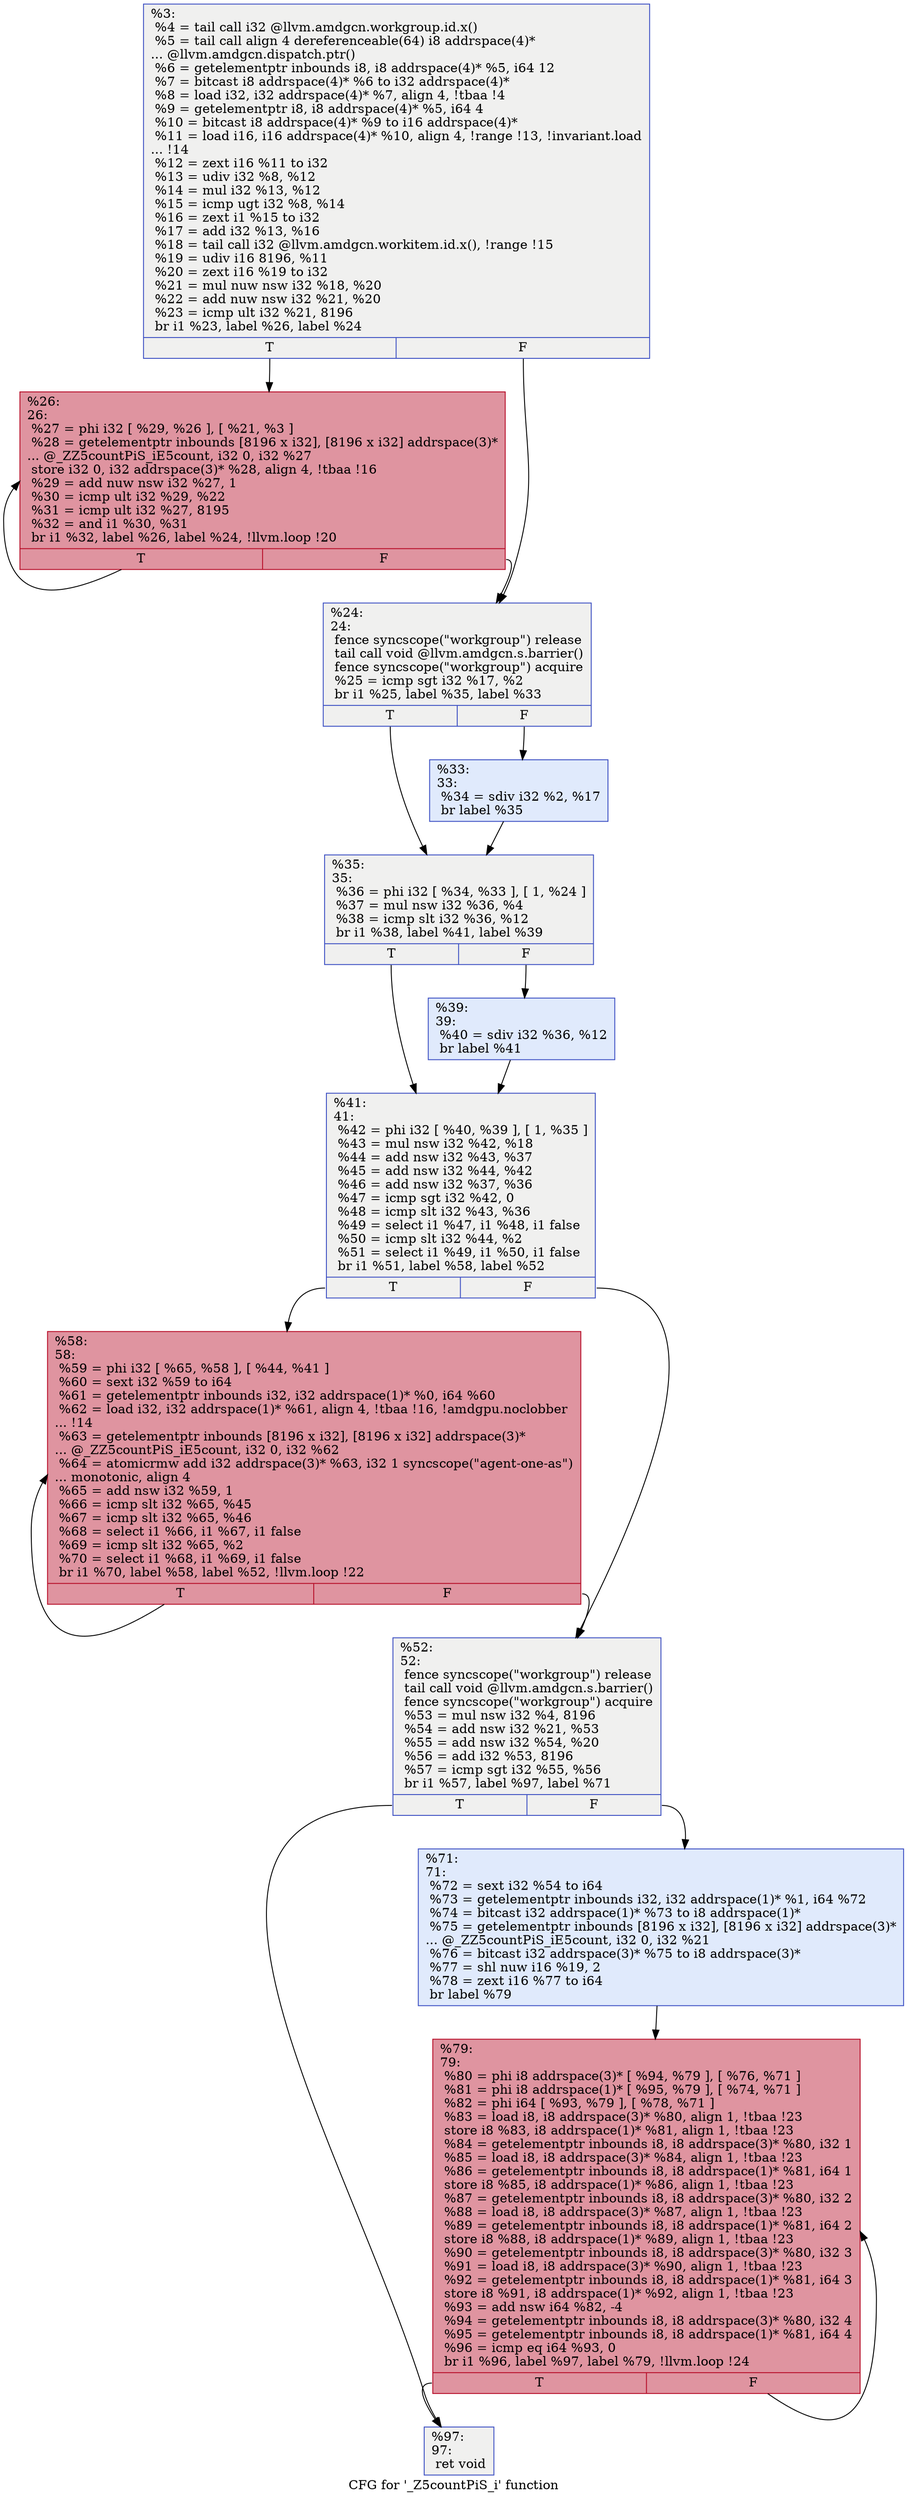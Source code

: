 digraph "CFG for '_Z5countPiS_i' function" {
	label="CFG for '_Z5countPiS_i' function";

	Node0x5432ed0 [shape=record,color="#3d50c3ff", style=filled, fillcolor="#dedcdb70",label="{%3:\l  %4 = tail call i32 @llvm.amdgcn.workgroup.id.x()\l  %5 = tail call align 4 dereferenceable(64) i8 addrspace(4)*\l... @llvm.amdgcn.dispatch.ptr()\l  %6 = getelementptr inbounds i8, i8 addrspace(4)* %5, i64 12\l  %7 = bitcast i8 addrspace(4)* %6 to i32 addrspace(4)*\l  %8 = load i32, i32 addrspace(4)* %7, align 4, !tbaa !4\l  %9 = getelementptr i8, i8 addrspace(4)* %5, i64 4\l  %10 = bitcast i8 addrspace(4)* %9 to i16 addrspace(4)*\l  %11 = load i16, i16 addrspace(4)* %10, align 4, !range !13, !invariant.load\l... !14\l  %12 = zext i16 %11 to i32\l  %13 = udiv i32 %8, %12\l  %14 = mul i32 %13, %12\l  %15 = icmp ugt i32 %8, %14\l  %16 = zext i1 %15 to i32\l  %17 = add i32 %13, %16\l  %18 = tail call i32 @llvm.amdgcn.workitem.id.x(), !range !15\l  %19 = udiv i16 8196, %11\l  %20 = zext i16 %19 to i32\l  %21 = mul nuw nsw i32 %18, %20\l  %22 = add nuw nsw i32 %21, %20\l  %23 = icmp ult i32 %21, 8196\l  br i1 %23, label %26, label %24\l|{<s0>T|<s1>F}}"];
	Node0x5432ed0:s0 -> Node0x5435540;
	Node0x5432ed0:s1 -> Node0x54355d0;
	Node0x54355d0 [shape=record,color="#3d50c3ff", style=filled, fillcolor="#dedcdb70",label="{%24:\l24:                                               \l  fence syncscope(\"workgroup\") release\l  tail call void @llvm.amdgcn.s.barrier()\l  fence syncscope(\"workgroup\") acquire\l  %25 = icmp sgt i32 %17, %2\l  br i1 %25, label %35, label %33\l|{<s0>T|<s1>F}}"];
	Node0x54355d0:s0 -> Node0x5435a70;
	Node0x54355d0:s1 -> Node0x5435b00;
	Node0x5435540 [shape=record,color="#b70d28ff", style=filled, fillcolor="#b70d2870",label="{%26:\l26:                                               \l  %27 = phi i32 [ %29, %26 ], [ %21, %3 ]\l  %28 = getelementptr inbounds [8196 x i32], [8196 x i32] addrspace(3)*\l... @_ZZ5countPiS_iE5count, i32 0, i32 %27\l  store i32 0, i32 addrspace(3)* %28, align 4, !tbaa !16\l  %29 = add nuw nsw i32 %27, 1\l  %30 = icmp ult i32 %29, %22\l  %31 = icmp ult i32 %27, 8195\l  %32 = and i1 %30, %31\l  br i1 %32, label %26, label %24, !llvm.loop !20\l|{<s0>T|<s1>F}}"];
	Node0x5435540:s0 -> Node0x5435540;
	Node0x5435540:s1 -> Node0x54355d0;
	Node0x5435b00 [shape=record,color="#3d50c3ff", style=filled, fillcolor="#b9d0f970",label="{%33:\l33:                                               \l  %34 = sdiv i32 %2, %17\l  br label %35\l}"];
	Node0x5435b00 -> Node0x5435a70;
	Node0x5435a70 [shape=record,color="#3d50c3ff", style=filled, fillcolor="#dedcdb70",label="{%35:\l35:                                               \l  %36 = phi i32 [ %34, %33 ], [ 1, %24 ]\l  %37 = mul nsw i32 %36, %4\l  %38 = icmp slt i32 %36, %12\l  br i1 %38, label %41, label %39\l|{<s0>T|<s1>F}}"];
	Node0x5435a70:s0 -> Node0x5436810;
	Node0x5435a70:s1 -> Node0x5436860;
	Node0x5436860 [shape=record,color="#3d50c3ff", style=filled, fillcolor="#b9d0f970",label="{%39:\l39:                                               \l  %40 = sdiv i32 %36, %12\l  br label %41\l}"];
	Node0x5436860 -> Node0x5436810;
	Node0x5436810 [shape=record,color="#3d50c3ff", style=filled, fillcolor="#dedcdb70",label="{%41:\l41:                                               \l  %42 = phi i32 [ %40, %39 ], [ 1, %35 ]\l  %43 = mul nsw i32 %42, %18\l  %44 = add nsw i32 %43, %37\l  %45 = add nsw i32 %44, %42\l  %46 = add nsw i32 %37, %36\l  %47 = icmp sgt i32 %42, 0\l  %48 = icmp slt i32 %43, %36\l  %49 = select i1 %47, i1 %48, i1 false\l  %50 = icmp slt i32 %44, %2\l  %51 = select i1 %49, i1 %50, i1 false\l  br i1 %51, label %58, label %52\l|{<s0>T|<s1>F}}"];
	Node0x5436810:s0 -> Node0x5437060;
	Node0x5436810:s1 -> Node0x54370b0;
	Node0x54370b0 [shape=record,color="#3d50c3ff", style=filled, fillcolor="#dedcdb70",label="{%52:\l52:                                               \l  fence syncscope(\"workgroup\") release\l  tail call void @llvm.amdgcn.s.barrier()\l  fence syncscope(\"workgroup\") acquire\l  %53 = mul nsw i32 %4, 8196\l  %54 = add nsw i32 %21, %53\l  %55 = add nsw i32 %54, %20\l  %56 = add i32 %53, 8196\l  %57 = icmp sgt i32 %55, %56\l  br i1 %57, label %97, label %71\l|{<s0>T|<s1>F}}"];
	Node0x54370b0:s0 -> Node0x54375f0;
	Node0x54370b0:s1 -> Node0x5437640;
	Node0x5437060 [shape=record,color="#b70d28ff", style=filled, fillcolor="#b70d2870",label="{%58:\l58:                                               \l  %59 = phi i32 [ %65, %58 ], [ %44, %41 ]\l  %60 = sext i32 %59 to i64\l  %61 = getelementptr inbounds i32, i32 addrspace(1)* %0, i64 %60\l  %62 = load i32, i32 addrspace(1)* %61, align 4, !tbaa !16, !amdgpu.noclobber\l... !14\l  %63 = getelementptr inbounds [8196 x i32], [8196 x i32] addrspace(3)*\l... @_ZZ5countPiS_iE5count, i32 0, i32 %62\l  %64 = atomicrmw add i32 addrspace(3)* %63, i32 1 syncscope(\"agent-one-as\")\l... monotonic, align 4\l  %65 = add nsw i32 %59, 1\l  %66 = icmp slt i32 %65, %45\l  %67 = icmp slt i32 %65, %46\l  %68 = select i1 %66, i1 %67, i1 false\l  %69 = icmp slt i32 %65, %2\l  %70 = select i1 %68, i1 %69, i1 false\l  br i1 %70, label %58, label %52, !llvm.loop !22\l|{<s0>T|<s1>F}}"];
	Node0x5437060:s0 -> Node0x5437060;
	Node0x5437060:s1 -> Node0x54370b0;
	Node0x5437640 [shape=record,color="#3d50c3ff", style=filled, fillcolor="#b9d0f970",label="{%71:\l71:                                               \l  %72 = sext i32 %54 to i64\l  %73 = getelementptr inbounds i32, i32 addrspace(1)* %1, i64 %72\l  %74 = bitcast i32 addrspace(1)* %73 to i8 addrspace(1)*\l  %75 = getelementptr inbounds [8196 x i32], [8196 x i32] addrspace(3)*\l... @_ZZ5countPiS_iE5count, i32 0, i32 %21\l  %76 = bitcast i32 addrspace(3)* %75 to i8 addrspace(3)*\l  %77 = shl nuw i16 %19, 2\l  %78 = zext i16 %77 to i64\l  br label %79\l}"];
	Node0x5437640 -> Node0x5439310;
	Node0x5439310 [shape=record,color="#b70d28ff", style=filled, fillcolor="#b70d2870",label="{%79:\l79:                                               \l  %80 = phi i8 addrspace(3)* [ %94, %79 ], [ %76, %71 ]\l  %81 = phi i8 addrspace(1)* [ %95, %79 ], [ %74, %71 ]\l  %82 = phi i64 [ %93, %79 ], [ %78, %71 ]\l  %83 = load i8, i8 addrspace(3)* %80, align 1, !tbaa !23\l  store i8 %83, i8 addrspace(1)* %81, align 1, !tbaa !23\l  %84 = getelementptr inbounds i8, i8 addrspace(3)* %80, i32 1\l  %85 = load i8, i8 addrspace(3)* %84, align 1, !tbaa !23\l  %86 = getelementptr inbounds i8, i8 addrspace(1)* %81, i64 1\l  store i8 %85, i8 addrspace(1)* %86, align 1, !tbaa !23\l  %87 = getelementptr inbounds i8, i8 addrspace(3)* %80, i32 2\l  %88 = load i8, i8 addrspace(3)* %87, align 1, !tbaa !23\l  %89 = getelementptr inbounds i8, i8 addrspace(1)* %81, i64 2\l  store i8 %88, i8 addrspace(1)* %89, align 1, !tbaa !23\l  %90 = getelementptr inbounds i8, i8 addrspace(3)* %80, i32 3\l  %91 = load i8, i8 addrspace(3)* %90, align 1, !tbaa !23\l  %92 = getelementptr inbounds i8, i8 addrspace(1)* %81, i64 3\l  store i8 %91, i8 addrspace(1)* %92, align 1, !tbaa !23\l  %93 = add nsw i64 %82, -4\l  %94 = getelementptr inbounds i8, i8 addrspace(3)* %80, i32 4\l  %95 = getelementptr inbounds i8, i8 addrspace(1)* %81, i64 4\l  %96 = icmp eq i64 %93, 0\l  br i1 %96, label %97, label %79, !llvm.loop !24\l|{<s0>T|<s1>F}}"];
	Node0x5439310:s0 -> Node0x54375f0;
	Node0x5439310:s1 -> Node0x5439310;
	Node0x54375f0 [shape=record,color="#3d50c3ff", style=filled, fillcolor="#dedcdb70",label="{%97:\l97:                                               \l  ret void\l}"];
}
